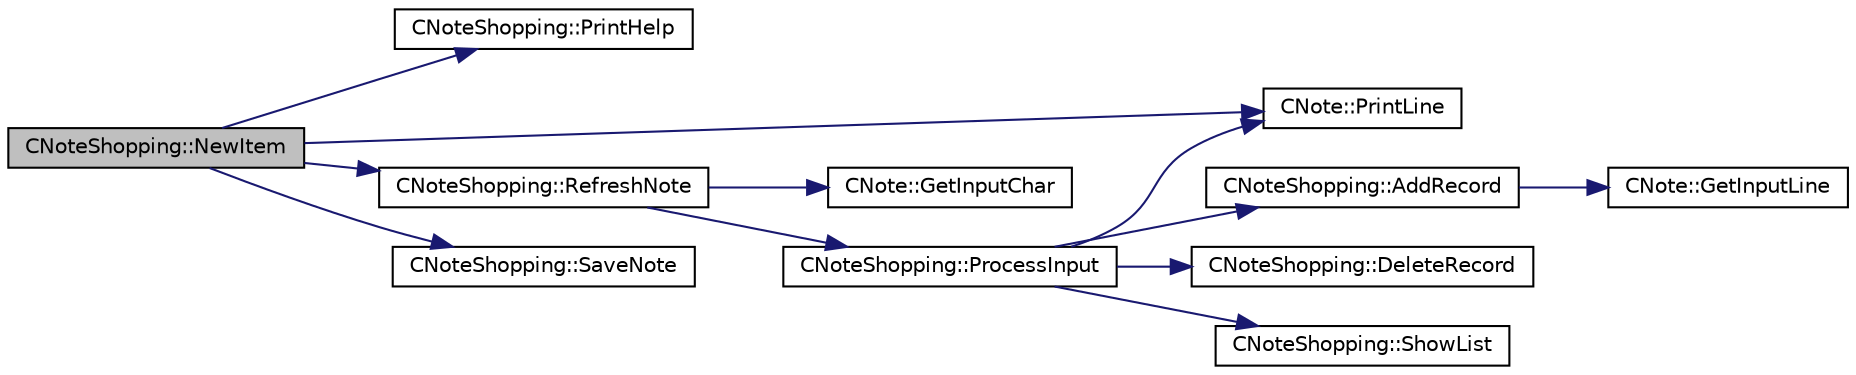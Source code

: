 digraph "CNoteShopping::NewItem"
{
 // LATEX_PDF_SIZE
  edge [fontname="Helvetica",fontsize="10",labelfontname="Helvetica",labelfontsize="10"];
  node [fontname="Helvetica",fontsize="10",shape=record];
  rankdir="LR";
  Node1 [label="CNoteShopping::NewItem",height=0.2,width=0.4,color="black", fillcolor="grey75", style="filled", fontcolor="black",tooltip="Handles the editing process and in the end saves the note."];
  Node1 -> Node2 [color="midnightblue",fontsize="10",style="solid",fontname="Helvetica"];
  Node2 [label="CNoteShopping::PrintHelp",height=0.2,width=0.4,color="black", fillcolor="white", style="filled",URL="$classCNoteShopping.html#a9e066e61ceba91257917f29e772823a9",tooltip="Prints out a manutal on how to work with the the note editing."];
  Node1 -> Node3 [color="midnightblue",fontsize="10",style="solid",fontname="Helvetica"];
  Node3 [label="CNote::PrintLine",height=0.2,width=0.4,color="black", fillcolor="white", style="filled",URL="$classCNote.html#a3f4ada896501a9c6889104322dd20b4b",tooltip="Prints a line to stdout from the argument string."];
  Node1 -> Node4 [color="midnightblue",fontsize="10",style="solid",fontname="Helvetica"];
  Node4 [label="CNoteShopping::RefreshNote",height=0.2,width=0.4,color="black", fillcolor="white", style="filled",URL="$classCNoteShopping.html#ab653990e2ecf9dfc56fb5059bf394590",tooltip="Handles the input and decision what will be done."];
  Node4 -> Node5 [color="midnightblue",fontsize="10",style="solid",fontname="Helvetica"];
  Node5 [label="CNote::GetInputChar",height=0.2,width=0.4,color="black", fillcolor="white", style="filled",URL="$classCNote.html#a34b82fc095ddd76e651a3262167a444b",tooltip="Reads a char from stdin and puts it into current_keypress variable."];
  Node4 -> Node6 [color="midnightblue",fontsize="10",style="solid",fontname="Helvetica"];
  Node6 [label="CNoteShopping::ProcessInput",height=0.2,width=0.4,color="black", fillcolor="white", style="filled",URL="$classCNoteShopping.html#ad7fb546005e70165f85f72924cedc4ea",tooltip="Decides what function will be called based on input key."];
  Node6 -> Node7 [color="midnightblue",fontsize="10",style="solid",fontname="Helvetica"];
  Node7 [label="CNoteShopping::AddRecord",height=0.2,width=0.4,color="black", fillcolor="white", style="filled",URL="$classCNoteShopping.html#a1ae0d786dd0122540d9111ec1c60cf58",tooltip="Adds a new records into the vector in the right format."];
  Node7 -> Node8 [color="midnightblue",fontsize="10",style="solid",fontname="Helvetica"];
  Node8 [label="CNote::GetInputLine",height=0.2,width=0.4,color="black", fillcolor="white", style="filled",URL="$classCNote.html#a503cdc32ab502847c764e194bf53ee6d",tooltip="Reads a line from stdin and returns it."];
  Node6 -> Node9 [color="midnightblue",fontsize="10",style="solid",fontname="Helvetica"];
  Node9 [label="CNoteShopping::DeleteRecord",height=0.2,width=0.4,color="black", fillcolor="white", style="filled",URL="$classCNoteShopping.html#adce6f7a8e9a8517dfe73c71ca0bb6197",tooltip="Deletes a record from the vector of records."];
  Node6 -> Node3 [color="midnightblue",fontsize="10",style="solid",fontname="Helvetica"];
  Node6 -> Node10 [color="midnightblue",fontsize="10",style="solid",fontname="Helvetica"];
  Node10 [label="CNoteShopping::ShowList",height=0.2,width=0.4,color="black", fillcolor="white", style="filled",URL="$classCNoteShopping.html#a8eac16e44e83cc7ae60148cee373507a",tooltip="Shows content of the records vector in the right format."];
  Node1 -> Node11 [color="midnightblue",fontsize="10",style="solid",fontname="Helvetica"];
  Node11 [label="CNoteShopping::SaveNote",height=0.2,width=0.4,color="black", fillcolor="white", style="filled",URL="$classCNoteShopping.html#a5f4825ab89af8ee802f09bd8a4438ad1",tooltip="Attempts to save content of the records vector into a note file."];
}
